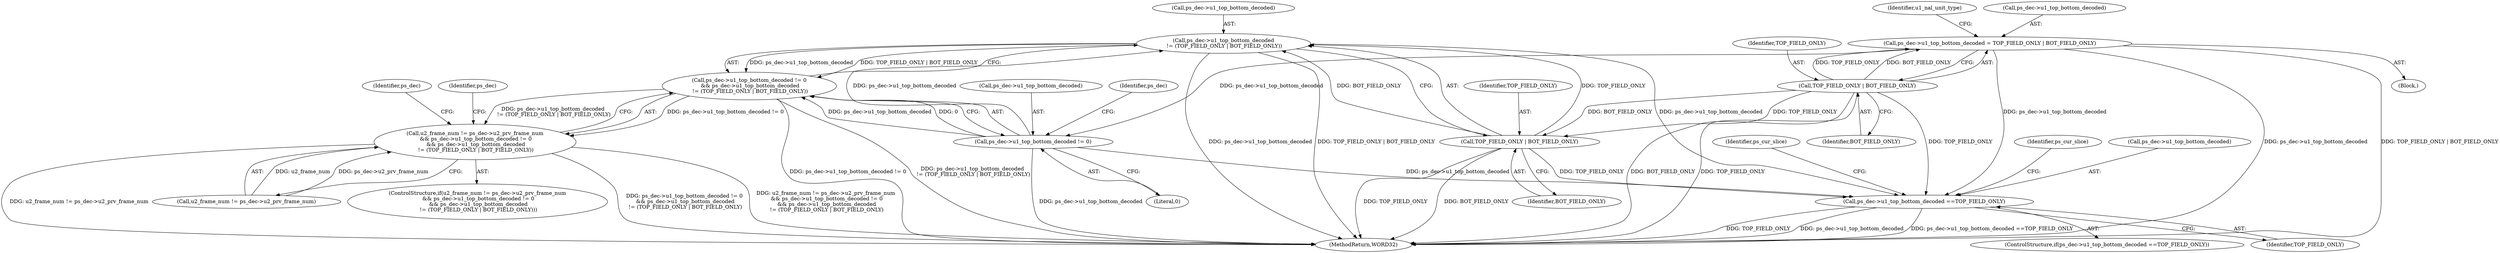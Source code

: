 digraph "0_Android_8b5fd8f24eba5dd19ab2f80ea11a9125aa882ae2@pointer" {
"1000796" [label="(Call,ps_dec->u1_top_bottom_decoded\n != (TOP_FIELD_ONLY | BOT_FIELD_ONLY))"];
"1000791" [label="(Call,ps_dec->u1_top_bottom_decoded != 0)"];
"1000541" [label="(Call,ps_dec->u1_top_bottom_decoded = TOP_FIELD_ONLY | BOT_FIELD_ONLY)"];
"1000545" [label="(Call,TOP_FIELD_ONLY | BOT_FIELD_ONLY)"];
"1000800" [label="(Call,TOP_FIELD_ONLY | BOT_FIELD_ONLY)"];
"1000790" [label="(Call,ps_dec->u1_top_bottom_decoded != 0\n && ps_dec->u1_top_bottom_decoded\n != (TOP_FIELD_ONLY | BOT_FIELD_ONLY))"];
"1000784" [label="(Call,u2_frame_num != ps_dec->u2_prv_frame_num\n && ps_dec->u1_top_bottom_decoded != 0\n && ps_dec->u1_top_bottom_decoded\n != (TOP_FIELD_ONLY | BOT_FIELD_ONLY))"];
"1000823" [label="(Call,ps_dec->u1_top_bottom_decoded ==TOP_FIELD_ONLY)"];
"1000869" [label="(Identifier,ps_dec)"];
"1000791" [label="(Call,ps_dec->u1_top_bottom_decoded != 0)"];
"1000801" [label="(Identifier,TOP_FIELD_ONLY)"];
"1000823" [label="(Call,ps_dec->u1_top_bottom_decoded ==TOP_FIELD_ONLY)"];
"1000795" [label="(Literal,0)"];
"1000796" [label="(Call,ps_dec->u1_top_bottom_decoded\n != (TOP_FIELD_ONLY | BOT_FIELD_ONLY))"];
"1000806" [label="(Identifier,ps_dec)"];
"1000542" [label="(Call,ps_dec->u1_top_bottom_decoded)"];
"1000541" [label="(Call,ps_dec->u1_top_bottom_decoded = TOP_FIELD_ONLY | BOT_FIELD_ONLY)"];
"1000784" [label="(Call,u2_frame_num != ps_dec->u2_prv_frame_num\n && ps_dec->u1_top_bottom_decoded != 0\n && ps_dec->u1_top_bottom_decoded\n != (TOP_FIELD_ONLY | BOT_FIELD_ONLY))"];
"1000783" [label="(ControlStructure,if(u2_frame_num != ps_dec->u2_prv_frame_num\n && ps_dec->u1_top_bottom_decoded != 0\n && ps_dec->u1_top_bottom_decoded\n != (TOP_FIELD_ONLY | BOT_FIELD_ONLY)))"];
"1002544" [label="(MethodReturn,WORD32)"];
"1000785" [label="(Call,u2_frame_num != ps_dec->u2_prv_frame_num)"];
"1000797" [label="(Call,ps_dec->u1_top_bottom_decoded)"];
"1000546" [label="(Identifier,TOP_FIELD_ONLY)"];
"1000547" [label="(Identifier,BOT_FIELD_ONLY)"];
"1000830" [label="(Identifier,ps_cur_slice)"];
"1000549" [label="(Identifier,u1_nal_unit_type)"];
"1000540" [label="(Block,)"];
"1000792" [label="(Call,ps_dec->u1_top_bottom_decoded)"];
"1000798" [label="(Identifier,ps_dec)"];
"1000824" [label="(Call,ps_dec->u1_top_bottom_decoded)"];
"1000545" [label="(Call,TOP_FIELD_ONLY | BOT_FIELD_ONLY)"];
"1000802" [label="(Identifier,BOT_FIELD_ONLY)"];
"1000822" [label="(ControlStructure,if(ps_dec->u1_top_bottom_decoded ==TOP_FIELD_ONLY))"];
"1000827" [label="(Identifier,TOP_FIELD_ONLY)"];
"1000790" [label="(Call,ps_dec->u1_top_bottom_decoded != 0\n && ps_dec->u1_top_bottom_decoded\n != (TOP_FIELD_ONLY | BOT_FIELD_ONLY))"];
"1000836" [label="(Identifier,ps_cur_slice)"];
"1000800" [label="(Call,TOP_FIELD_ONLY | BOT_FIELD_ONLY)"];
"1000796" -> "1000790"  [label="AST: "];
"1000796" -> "1000800"  [label="CFG: "];
"1000797" -> "1000796"  [label="AST: "];
"1000800" -> "1000796"  [label="AST: "];
"1000790" -> "1000796"  [label="CFG: "];
"1000796" -> "1002544"  [label="DDG: TOP_FIELD_ONLY | BOT_FIELD_ONLY"];
"1000796" -> "1002544"  [label="DDG: ps_dec->u1_top_bottom_decoded"];
"1000796" -> "1000790"  [label="DDG: ps_dec->u1_top_bottom_decoded"];
"1000796" -> "1000790"  [label="DDG: TOP_FIELD_ONLY | BOT_FIELD_ONLY"];
"1000791" -> "1000796"  [label="DDG: ps_dec->u1_top_bottom_decoded"];
"1000800" -> "1000796"  [label="DDG: TOP_FIELD_ONLY"];
"1000800" -> "1000796"  [label="DDG: BOT_FIELD_ONLY"];
"1000796" -> "1000823"  [label="DDG: ps_dec->u1_top_bottom_decoded"];
"1000791" -> "1000790"  [label="AST: "];
"1000791" -> "1000795"  [label="CFG: "];
"1000792" -> "1000791"  [label="AST: "];
"1000795" -> "1000791"  [label="AST: "];
"1000798" -> "1000791"  [label="CFG: "];
"1000790" -> "1000791"  [label="CFG: "];
"1000791" -> "1002544"  [label="DDG: ps_dec->u1_top_bottom_decoded"];
"1000791" -> "1000790"  [label="DDG: ps_dec->u1_top_bottom_decoded"];
"1000791" -> "1000790"  [label="DDG: 0"];
"1000541" -> "1000791"  [label="DDG: ps_dec->u1_top_bottom_decoded"];
"1000791" -> "1000823"  [label="DDG: ps_dec->u1_top_bottom_decoded"];
"1000541" -> "1000540"  [label="AST: "];
"1000541" -> "1000545"  [label="CFG: "];
"1000542" -> "1000541"  [label="AST: "];
"1000545" -> "1000541"  [label="AST: "];
"1000549" -> "1000541"  [label="CFG: "];
"1000541" -> "1002544"  [label="DDG: ps_dec->u1_top_bottom_decoded"];
"1000541" -> "1002544"  [label="DDG: TOP_FIELD_ONLY | BOT_FIELD_ONLY"];
"1000545" -> "1000541"  [label="DDG: TOP_FIELD_ONLY"];
"1000545" -> "1000541"  [label="DDG: BOT_FIELD_ONLY"];
"1000541" -> "1000823"  [label="DDG: ps_dec->u1_top_bottom_decoded"];
"1000545" -> "1000547"  [label="CFG: "];
"1000546" -> "1000545"  [label="AST: "];
"1000547" -> "1000545"  [label="AST: "];
"1000545" -> "1002544"  [label="DDG: TOP_FIELD_ONLY"];
"1000545" -> "1002544"  [label="DDG: BOT_FIELD_ONLY"];
"1000545" -> "1000800"  [label="DDG: TOP_FIELD_ONLY"];
"1000545" -> "1000800"  [label="DDG: BOT_FIELD_ONLY"];
"1000545" -> "1000823"  [label="DDG: TOP_FIELD_ONLY"];
"1000800" -> "1000802"  [label="CFG: "];
"1000801" -> "1000800"  [label="AST: "];
"1000802" -> "1000800"  [label="AST: "];
"1000800" -> "1002544"  [label="DDG: BOT_FIELD_ONLY"];
"1000800" -> "1002544"  [label="DDG: TOP_FIELD_ONLY"];
"1000800" -> "1000823"  [label="DDG: TOP_FIELD_ONLY"];
"1000790" -> "1000784"  [label="AST: "];
"1000784" -> "1000790"  [label="CFG: "];
"1000790" -> "1002544"  [label="DDG: ps_dec->u1_top_bottom_decoded != 0"];
"1000790" -> "1002544"  [label="DDG: ps_dec->u1_top_bottom_decoded\n != (TOP_FIELD_ONLY | BOT_FIELD_ONLY)"];
"1000790" -> "1000784"  [label="DDG: ps_dec->u1_top_bottom_decoded != 0"];
"1000790" -> "1000784"  [label="DDG: ps_dec->u1_top_bottom_decoded\n != (TOP_FIELD_ONLY | BOT_FIELD_ONLY)"];
"1000784" -> "1000783"  [label="AST: "];
"1000784" -> "1000785"  [label="CFG: "];
"1000785" -> "1000784"  [label="AST: "];
"1000806" -> "1000784"  [label="CFG: "];
"1000869" -> "1000784"  [label="CFG: "];
"1000784" -> "1002544"  [label="DDG: u2_frame_num != ps_dec->u2_prv_frame_num"];
"1000784" -> "1002544"  [label="DDG: ps_dec->u1_top_bottom_decoded != 0\n && ps_dec->u1_top_bottom_decoded\n != (TOP_FIELD_ONLY | BOT_FIELD_ONLY)"];
"1000784" -> "1002544"  [label="DDG: u2_frame_num != ps_dec->u2_prv_frame_num\n && ps_dec->u1_top_bottom_decoded != 0\n && ps_dec->u1_top_bottom_decoded\n != (TOP_FIELD_ONLY | BOT_FIELD_ONLY)"];
"1000785" -> "1000784"  [label="DDG: u2_frame_num"];
"1000785" -> "1000784"  [label="DDG: ps_dec->u2_prv_frame_num"];
"1000823" -> "1000822"  [label="AST: "];
"1000823" -> "1000827"  [label="CFG: "];
"1000824" -> "1000823"  [label="AST: "];
"1000827" -> "1000823"  [label="AST: "];
"1000830" -> "1000823"  [label="CFG: "];
"1000836" -> "1000823"  [label="CFG: "];
"1000823" -> "1002544"  [label="DDG: TOP_FIELD_ONLY"];
"1000823" -> "1002544"  [label="DDG: ps_dec->u1_top_bottom_decoded"];
"1000823" -> "1002544"  [label="DDG: ps_dec->u1_top_bottom_decoded ==TOP_FIELD_ONLY"];
}
